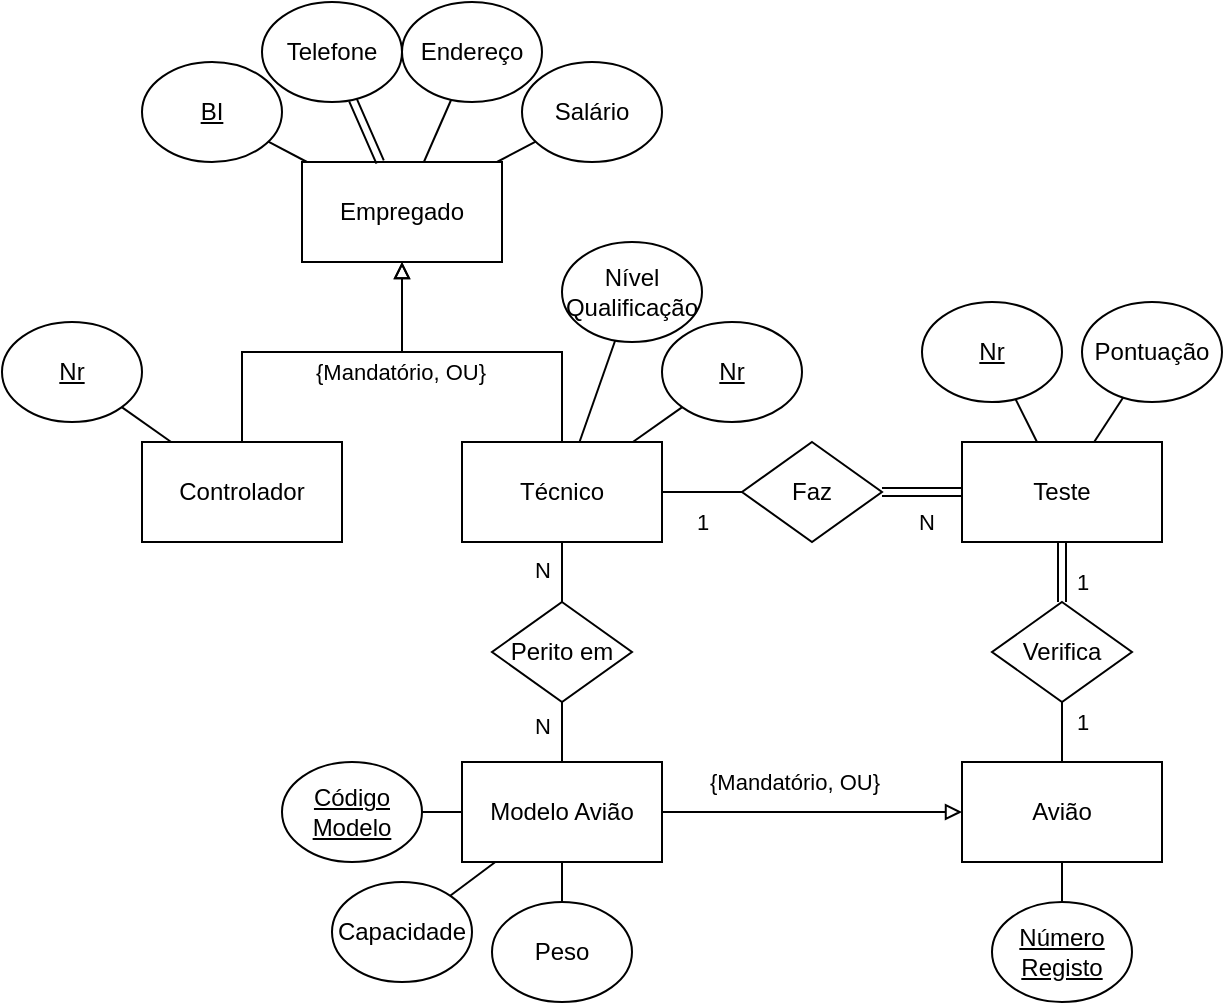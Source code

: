<mxfile version="26.1.0">
  <diagram name="Page-1" id="i40J-m6ngyyWbmbk5Fgd">
    <mxGraphModel dx="2218" dy="760" grid="1" gridSize="10" guides="1" tooltips="1" connect="1" arrows="1" fold="1" page="1" pageScale="1" pageWidth="850" pageHeight="1100" math="0" shadow="0">
      <root>
        <mxCell id="0" />
        <mxCell id="1" parent="0" />
        <mxCell id="6NqD_zVHUFPlOQTDMYd1-1" value="Avião" style="rounded=0;whiteSpace=wrap;html=1;" vertex="1" parent="1">
          <mxGeometry x="360" y="450" width="100" height="50" as="geometry" />
        </mxCell>
        <mxCell id="6NqD_zVHUFPlOQTDMYd1-4" style="rounded=0;orthogonalLoop=1;jettySize=auto;html=1;endArrow=none;startFill=0;" edge="1" parent="1" source="6NqD_zVHUFPlOQTDMYd1-3" target="6NqD_zVHUFPlOQTDMYd1-1">
          <mxGeometry relative="1" as="geometry" />
        </mxCell>
        <mxCell id="6NqD_zVHUFPlOQTDMYd1-3" value="&lt;u&gt;Número&lt;/u&gt;&lt;div&gt;&lt;u&gt;Registo&lt;/u&gt;&lt;/div&gt;" style="ellipse;whiteSpace=wrap;html=1;" vertex="1" parent="1">
          <mxGeometry x="375" y="520" width="70" height="50" as="geometry" />
        </mxCell>
        <mxCell id="6NqD_zVHUFPlOQTDMYd1-6" style="edgeStyle=orthogonalEdgeStyle;rounded=0;orthogonalLoop=1;jettySize=auto;html=1;endArrow=block;endFill=0;" edge="1" parent="1" source="6NqD_zVHUFPlOQTDMYd1-5" target="6NqD_zVHUFPlOQTDMYd1-1">
          <mxGeometry relative="1" as="geometry" />
        </mxCell>
        <mxCell id="6NqD_zVHUFPlOQTDMYd1-13" value="{Mandatório, OU}" style="edgeLabel;html=1;align=center;verticalAlign=middle;resizable=0;points=[];" vertex="1" connectable="0" parent="6NqD_zVHUFPlOQTDMYd1-6">
          <mxGeometry x="-0.35" y="3" relative="1" as="geometry">
            <mxPoint x="17" y="-12" as="offset" />
          </mxGeometry>
        </mxCell>
        <mxCell id="6NqD_zVHUFPlOQTDMYd1-5" value="Modelo Avião" style="rounded=0;whiteSpace=wrap;html=1;" vertex="1" parent="1">
          <mxGeometry x="110" y="450" width="100" height="50" as="geometry" />
        </mxCell>
        <mxCell id="6NqD_zVHUFPlOQTDMYd1-8" style="rounded=0;orthogonalLoop=1;jettySize=auto;html=1;endArrow=none;startFill=0;" edge="1" parent="1" source="6NqD_zVHUFPlOQTDMYd1-7" target="6NqD_zVHUFPlOQTDMYd1-5">
          <mxGeometry relative="1" as="geometry" />
        </mxCell>
        <mxCell id="6NqD_zVHUFPlOQTDMYd1-7" value="&lt;u&gt;Código&lt;/u&gt;&lt;div&gt;&lt;u&gt;Modelo&lt;/u&gt;&lt;/div&gt;" style="ellipse;whiteSpace=wrap;html=1;" vertex="1" parent="1">
          <mxGeometry x="20" y="450" width="70" height="50" as="geometry" />
        </mxCell>
        <mxCell id="6NqD_zVHUFPlOQTDMYd1-12" style="rounded=0;orthogonalLoop=1;jettySize=auto;html=1;endArrow=none;startFill=0;" edge="1" parent="1" source="6NqD_zVHUFPlOQTDMYd1-9" target="6NqD_zVHUFPlOQTDMYd1-5">
          <mxGeometry relative="1" as="geometry" />
        </mxCell>
        <mxCell id="6NqD_zVHUFPlOQTDMYd1-9" value="Capacidade" style="ellipse;whiteSpace=wrap;html=1;" vertex="1" parent="1">
          <mxGeometry x="45" y="510" width="70" height="50" as="geometry" />
        </mxCell>
        <mxCell id="6NqD_zVHUFPlOQTDMYd1-11" style="rounded=0;orthogonalLoop=1;jettySize=auto;html=1;endArrow=none;startFill=0;" edge="1" parent="1" source="6NqD_zVHUFPlOQTDMYd1-10" target="6NqD_zVHUFPlOQTDMYd1-5">
          <mxGeometry relative="1" as="geometry" />
        </mxCell>
        <mxCell id="6NqD_zVHUFPlOQTDMYd1-10" value="Peso" style="ellipse;whiteSpace=wrap;html=1;" vertex="1" parent="1">
          <mxGeometry x="125" y="520" width="70" height="50" as="geometry" />
        </mxCell>
        <mxCell id="6NqD_zVHUFPlOQTDMYd1-14" value="Empregado" style="rounded=0;whiteSpace=wrap;html=1;" vertex="1" parent="1">
          <mxGeometry x="30" y="150" width="100" height="50" as="geometry" />
        </mxCell>
        <mxCell id="6NqD_zVHUFPlOQTDMYd1-17" style="edgeStyle=orthogonalEdgeStyle;rounded=0;orthogonalLoop=1;jettySize=auto;html=1;endArrow=block;endFill=0;" edge="1" parent="1" source="6NqD_zVHUFPlOQTDMYd1-15" target="6NqD_zVHUFPlOQTDMYd1-14">
          <mxGeometry relative="1" as="geometry" />
        </mxCell>
        <mxCell id="6NqD_zVHUFPlOQTDMYd1-46" value="1" style="edgeStyle=orthogonalEdgeStyle;rounded=0;orthogonalLoop=1;jettySize=auto;html=1;endArrow=none;startFill=0;" edge="1" parent="1" source="6NqD_zVHUFPlOQTDMYd1-15" target="6NqD_zVHUFPlOQTDMYd1-45">
          <mxGeometry y="-15" relative="1" as="geometry">
            <mxPoint as="offset" />
          </mxGeometry>
        </mxCell>
        <mxCell id="6NqD_zVHUFPlOQTDMYd1-15" value="Técnico" style="rounded=0;whiteSpace=wrap;html=1;" vertex="1" parent="1">
          <mxGeometry x="110" y="290" width="100" height="50" as="geometry" />
        </mxCell>
        <mxCell id="6NqD_zVHUFPlOQTDMYd1-20" style="edgeStyle=orthogonalEdgeStyle;rounded=0;orthogonalLoop=1;jettySize=auto;html=1;endArrow=block;endFill=0;" edge="1" parent="1" source="6NqD_zVHUFPlOQTDMYd1-16" target="6NqD_zVHUFPlOQTDMYd1-14">
          <mxGeometry relative="1" as="geometry" />
        </mxCell>
        <mxCell id="6NqD_zVHUFPlOQTDMYd1-29" value="{Mandatório, OU}" style="edgeLabel;html=1;align=center;verticalAlign=middle;resizable=0;points=[];rotation=0;" vertex="1" connectable="0" parent="6NqD_zVHUFPlOQTDMYd1-20">
          <mxGeometry x="-0.2" y="1" relative="1" as="geometry">
            <mxPoint x="56" y="11" as="offset" />
          </mxGeometry>
        </mxCell>
        <mxCell id="6NqD_zVHUFPlOQTDMYd1-16" value="Controlador" style="rounded=0;whiteSpace=wrap;html=1;" vertex="1" parent="1">
          <mxGeometry x="-50" y="290" width="100" height="50" as="geometry" />
        </mxCell>
        <mxCell id="6NqD_zVHUFPlOQTDMYd1-25" style="rounded=0;orthogonalLoop=1;jettySize=auto;html=1;endArrow=none;startFill=0;" edge="1" parent="1" source="6NqD_zVHUFPlOQTDMYd1-21" target="6NqD_zVHUFPlOQTDMYd1-14">
          <mxGeometry relative="1" as="geometry" />
        </mxCell>
        <mxCell id="6NqD_zVHUFPlOQTDMYd1-21" value="&lt;u&gt;BI&lt;/u&gt;" style="ellipse;whiteSpace=wrap;html=1;" vertex="1" parent="1">
          <mxGeometry x="-50" y="100" width="70" height="50" as="geometry" />
        </mxCell>
        <mxCell id="6NqD_zVHUFPlOQTDMYd1-26" style="rounded=0;orthogonalLoop=1;jettySize=auto;html=1;endArrow=none;startFill=0;shape=link;" edge="1" parent="1" source="6NqD_zVHUFPlOQTDMYd1-22" target="6NqD_zVHUFPlOQTDMYd1-14">
          <mxGeometry relative="1" as="geometry" />
        </mxCell>
        <mxCell id="6NqD_zVHUFPlOQTDMYd1-22" value="Telefone" style="ellipse;whiteSpace=wrap;html=1;" vertex="1" parent="1">
          <mxGeometry x="10" y="70" width="70" height="50" as="geometry" />
        </mxCell>
        <mxCell id="6NqD_zVHUFPlOQTDMYd1-28" style="rounded=0;orthogonalLoop=1;jettySize=auto;html=1;endArrow=none;startFill=0;" edge="1" parent="1" source="6NqD_zVHUFPlOQTDMYd1-23" target="6NqD_zVHUFPlOQTDMYd1-14">
          <mxGeometry relative="1" as="geometry" />
        </mxCell>
        <mxCell id="6NqD_zVHUFPlOQTDMYd1-23" value="Salário" style="ellipse;whiteSpace=wrap;html=1;" vertex="1" parent="1">
          <mxGeometry x="140" y="100" width="70" height="50" as="geometry" />
        </mxCell>
        <mxCell id="6NqD_zVHUFPlOQTDMYd1-27" style="rounded=0;orthogonalLoop=1;jettySize=auto;html=1;endArrow=none;startFill=0;" edge="1" parent="1" source="6NqD_zVHUFPlOQTDMYd1-24" target="6NqD_zVHUFPlOQTDMYd1-14">
          <mxGeometry relative="1" as="geometry" />
        </mxCell>
        <mxCell id="6NqD_zVHUFPlOQTDMYd1-24" value="Endereço" style="ellipse;whiteSpace=wrap;html=1;" vertex="1" parent="1">
          <mxGeometry x="80" y="70" width="70" height="50" as="geometry" />
        </mxCell>
        <mxCell id="6NqD_zVHUFPlOQTDMYd1-36" style="rounded=0;orthogonalLoop=1;jettySize=auto;html=1;endArrow=none;startFill=0;" edge="1" parent="1" source="6NqD_zVHUFPlOQTDMYd1-30" target="6NqD_zVHUFPlOQTDMYd1-15">
          <mxGeometry relative="1" as="geometry" />
        </mxCell>
        <mxCell id="6NqD_zVHUFPlOQTDMYd1-30" value="Nível Qualificação" style="ellipse;whiteSpace=wrap;html=1;" vertex="1" parent="1">
          <mxGeometry x="160" y="190" width="70" height="50" as="geometry" />
        </mxCell>
        <mxCell id="6NqD_zVHUFPlOQTDMYd1-34" style="rounded=0;orthogonalLoop=1;jettySize=auto;html=1;endArrow=none;startFill=0;" edge="1" parent="1" source="6NqD_zVHUFPlOQTDMYd1-32" target="6NqD_zVHUFPlOQTDMYd1-16">
          <mxGeometry relative="1" as="geometry" />
        </mxCell>
        <mxCell id="6NqD_zVHUFPlOQTDMYd1-32" value="&lt;u&gt;Nr&lt;/u&gt;" style="ellipse;whiteSpace=wrap;html=1;" vertex="1" parent="1">
          <mxGeometry x="-120" y="230" width="70" height="50" as="geometry" />
        </mxCell>
        <mxCell id="6NqD_zVHUFPlOQTDMYd1-35" style="rounded=0;orthogonalLoop=1;jettySize=auto;html=1;endArrow=none;startFill=0;" edge="1" parent="1" source="6NqD_zVHUFPlOQTDMYd1-33" target="6NqD_zVHUFPlOQTDMYd1-15">
          <mxGeometry relative="1" as="geometry" />
        </mxCell>
        <mxCell id="6NqD_zVHUFPlOQTDMYd1-33" value="&lt;u&gt;Nr&lt;/u&gt;" style="ellipse;whiteSpace=wrap;html=1;" vertex="1" parent="1">
          <mxGeometry x="210" y="230" width="70" height="50" as="geometry" />
        </mxCell>
        <mxCell id="6NqD_zVHUFPlOQTDMYd1-39" style="edgeStyle=orthogonalEdgeStyle;rounded=0;orthogonalLoop=1;jettySize=auto;html=1;entryX=0.5;entryY=1;entryDx=0;entryDy=0;endArrow=none;startFill=0;" edge="1" parent="1" source="6NqD_zVHUFPlOQTDMYd1-37" target="6NqD_zVHUFPlOQTDMYd1-15">
          <mxGeometry relative="1" as="geometry" />
        </mxCell>
        <mxCell id="6NqD_zVHUFPlOQTDMYd1-40" value="N" style="edgeLabel;html=1;align=center;verticalAlign=middle;resizable=0;points=[];" vertex="1" connectable="0" parent="6NqD_zVHUFPlOQTDMYd1-39">
          <mxGeometry x="0.219" y="5" relative="1" as="geometry">
            <mxPoint x="-5" y="-6" as="offset" />
          </mxGeometry>
        </mxCell>
        <mxCell id="6NqD_zVHUFPlOQTDMYd1-42" style="rounded=0;orthogonalLoop=1;jettySize=auto;html=1;endArrow=none;startFill=0;" edge="1" parent="1" source="6NqD_zVHUFPlOQTDMYd1-37" target="6NqD_zVHUFPlOQTDMYd1-5">
          <mxGeometry relative="1" as="geometry" />
        </mxCell>
        <mxCell id="6NqD_zVHUFPlOQTDMYd1-43" value="N" style="edgeLabel;html=1;align=center;verticalAlign=middle;resizable=0;points=[];" vertex="1" connectable="0" parent="6NqD_zVHUFPlOQTDMYd1-42">
          <mxGeometry x="-0.2" relative="1" as="geometry">
            <mxPoint x="-10" as="offset" />
          </mxGeometry>
        </mxCell>
        <mxCell id="6NqD_zVHUFPlOQTDMYd1-37" value="Perito em" style="rhombus;whiteSpace=wrap;html=1;" vertex="1" parent="1">
          <mxGeometry x="125" y="370" width="70" height="50" as="geometry" />
        </mxCell>
        <mxCell id="6NqD_zVHUFPlOQTDMYd1-54" value="1" style="rounded=0;orthogonalLoop=1;jettySize=auto;html=1;endArrow=none;startFill=0;shape=link;" edge="1" parent="1" source="6NqD_zVHUFPlOQTDMYd1-44" target="6NqD_zVHUFPlOQTDMYd1-53">
          <mxGeometry x="0.333" y="10" relative="1" as="geometry">
            <mxPoint as="offset" />
          </mxGeometry>
        </mxCell>
        <mxCell id="6NqD_zVHUFPlOQTDMYd1-44" value="Teste" style="rounded=0;whiteSpace=wrap;html=1;" vertex="1" parent="1">
          <mxGeometry x="360" y="290" width="100" height="50" as="geometry" />
        </mxCell>
        <mxCell id="6NqD_zVHUFPlOQTDMYd1-47" style="edgeStyle=orthogonalEdgeStyle;rounded=0;orthogonalLoop=1;jettySize=auto;html=1;endArrow=none;startFill=0;shape=link;" edge="1" parent="1" source="6NqD_zVHUFPlOQTDMYd1-45" target="6NqD_zVHUFPlOQTDMYd1-44">
          <mxGeometry relative="1" as="geometry" />
        </mxCell>
        <mxCell id="6NqD_zVHUFPlOQTDMYd1-48" value="N" style="edgeLabel;html=1;align=center;verticalAlign=middle;resizable=0;points=[];" vertex="1" connectable="0" parent="6NqD_zVHUFPlOQTDMYd1-47">
          <mxGeometry x="0.1" y="3" relative="1" as="geometry">
            <mxPoint y="18" as="offset" />
          </mxGeometry>
        </mxCell>
        <mxCell id="6NqD_zVHUFPlOQTDMYd1-45" value="Faz" style="rhombus;whiteSpace=wrap;html=1;" vertex="1" parent="1">
          <mxGeometry x="250" y="290" width="70" height="50" as="geometry" />
        </mxCell>
        <mxCell id="6NqD_zVHUFPlOQTDMYd1-52" style="rounded=0;orthogonalLoop=1;jettySize=auto;html=1;endArrow=none;startFill=0;" edge="1" parent="1" source="6NqD_zVHUFPlOQTDMYd1-49" target="6NqD_zVHUFPlOQTDMYd1-44">
          <mxGeometry relative="1" as="geometry" />
        </mxCell>
        <mxCell id="6NqD_zVHUFPlOQTDMYd1-49" value="&lt;u&gt;Nr&lt;/u&gt;" style="ellipse;whiteSpace=wrap;html=1;" vertex="1" parent="1">
          <mxGeometry x="340" y="220" width="70" height="50" as="geometry" />
        </mxCell>
        <mxCell id="6NqD_zVHUFPlOQTDMYd1-51" style="rounded=0;orthogonalLoop=1;jettySize=auto;html=1;endArrow=none;startFill=0;" edge="1" parent="1" source="6NqD_zVHUFPlOQTDMYd1-50" target="6NqD_zVHUFPlOQTDMYd1-44">
          <mxGeometry relative="1" as="geometry" />
        </mxCell>
        <mxCell id="6NqD_zVHUFPlOQTDMYd1-50" value="Pontuação" style="ellipse;whiteSpace=wrap;html=1;" vertex="1" parent="1">
          <mxGeometry x="420" y="220" width="70" height="50" as="geometry" />
        </mxCell>
        <mxCell id="6NqD_zVHUFPlOQTDMYd1-55" value="1" style="rounded=0;orthogonalLoop=1;jettySize=auto;html=1;endArrow=none;startFill=0;" edge="1" parent="1" source="6NqD_zVHUFPlOQTDMYd1-53" target="6NqD_zVHUFPlOQTDMYd1-1">
          <mxGeometry x="-0.333" y="10" relative="1" as="geometry">
            <mxPoint as="offset" />
          </mxGeometry>
        </mxCell>
        <mxCell id="6NqD_zVHUFPlOQTDMYd1-53" value="Verifica" style="rhombus;whiteSpace=wrap;html=1;" vertex="1" parent="1">
          <mxGeometry x="375" y="370" width="70" height="50" as="geometry" />
        </mxCell>
      </root>
    </mxGraphModel>
  </diagram>
</mxfile>
